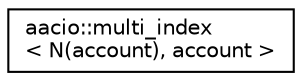 digraph "Graphical Class Hierarchy"
{
  edge [fontname="Helvetica",fontsize="10",labelfontname="Helvetica",labelfontsize="10"];
  node [fontname="Helvetica",fontsize="10",shape=record];
  rankdir="LR";
  Node0 [label="aacio::multi_index\l\< N(account), account \>",height=0.2,width=0.4,color="black", fillcolor="white", style="filled",URL="$classaacio_1_1multi__index.html"];
}
